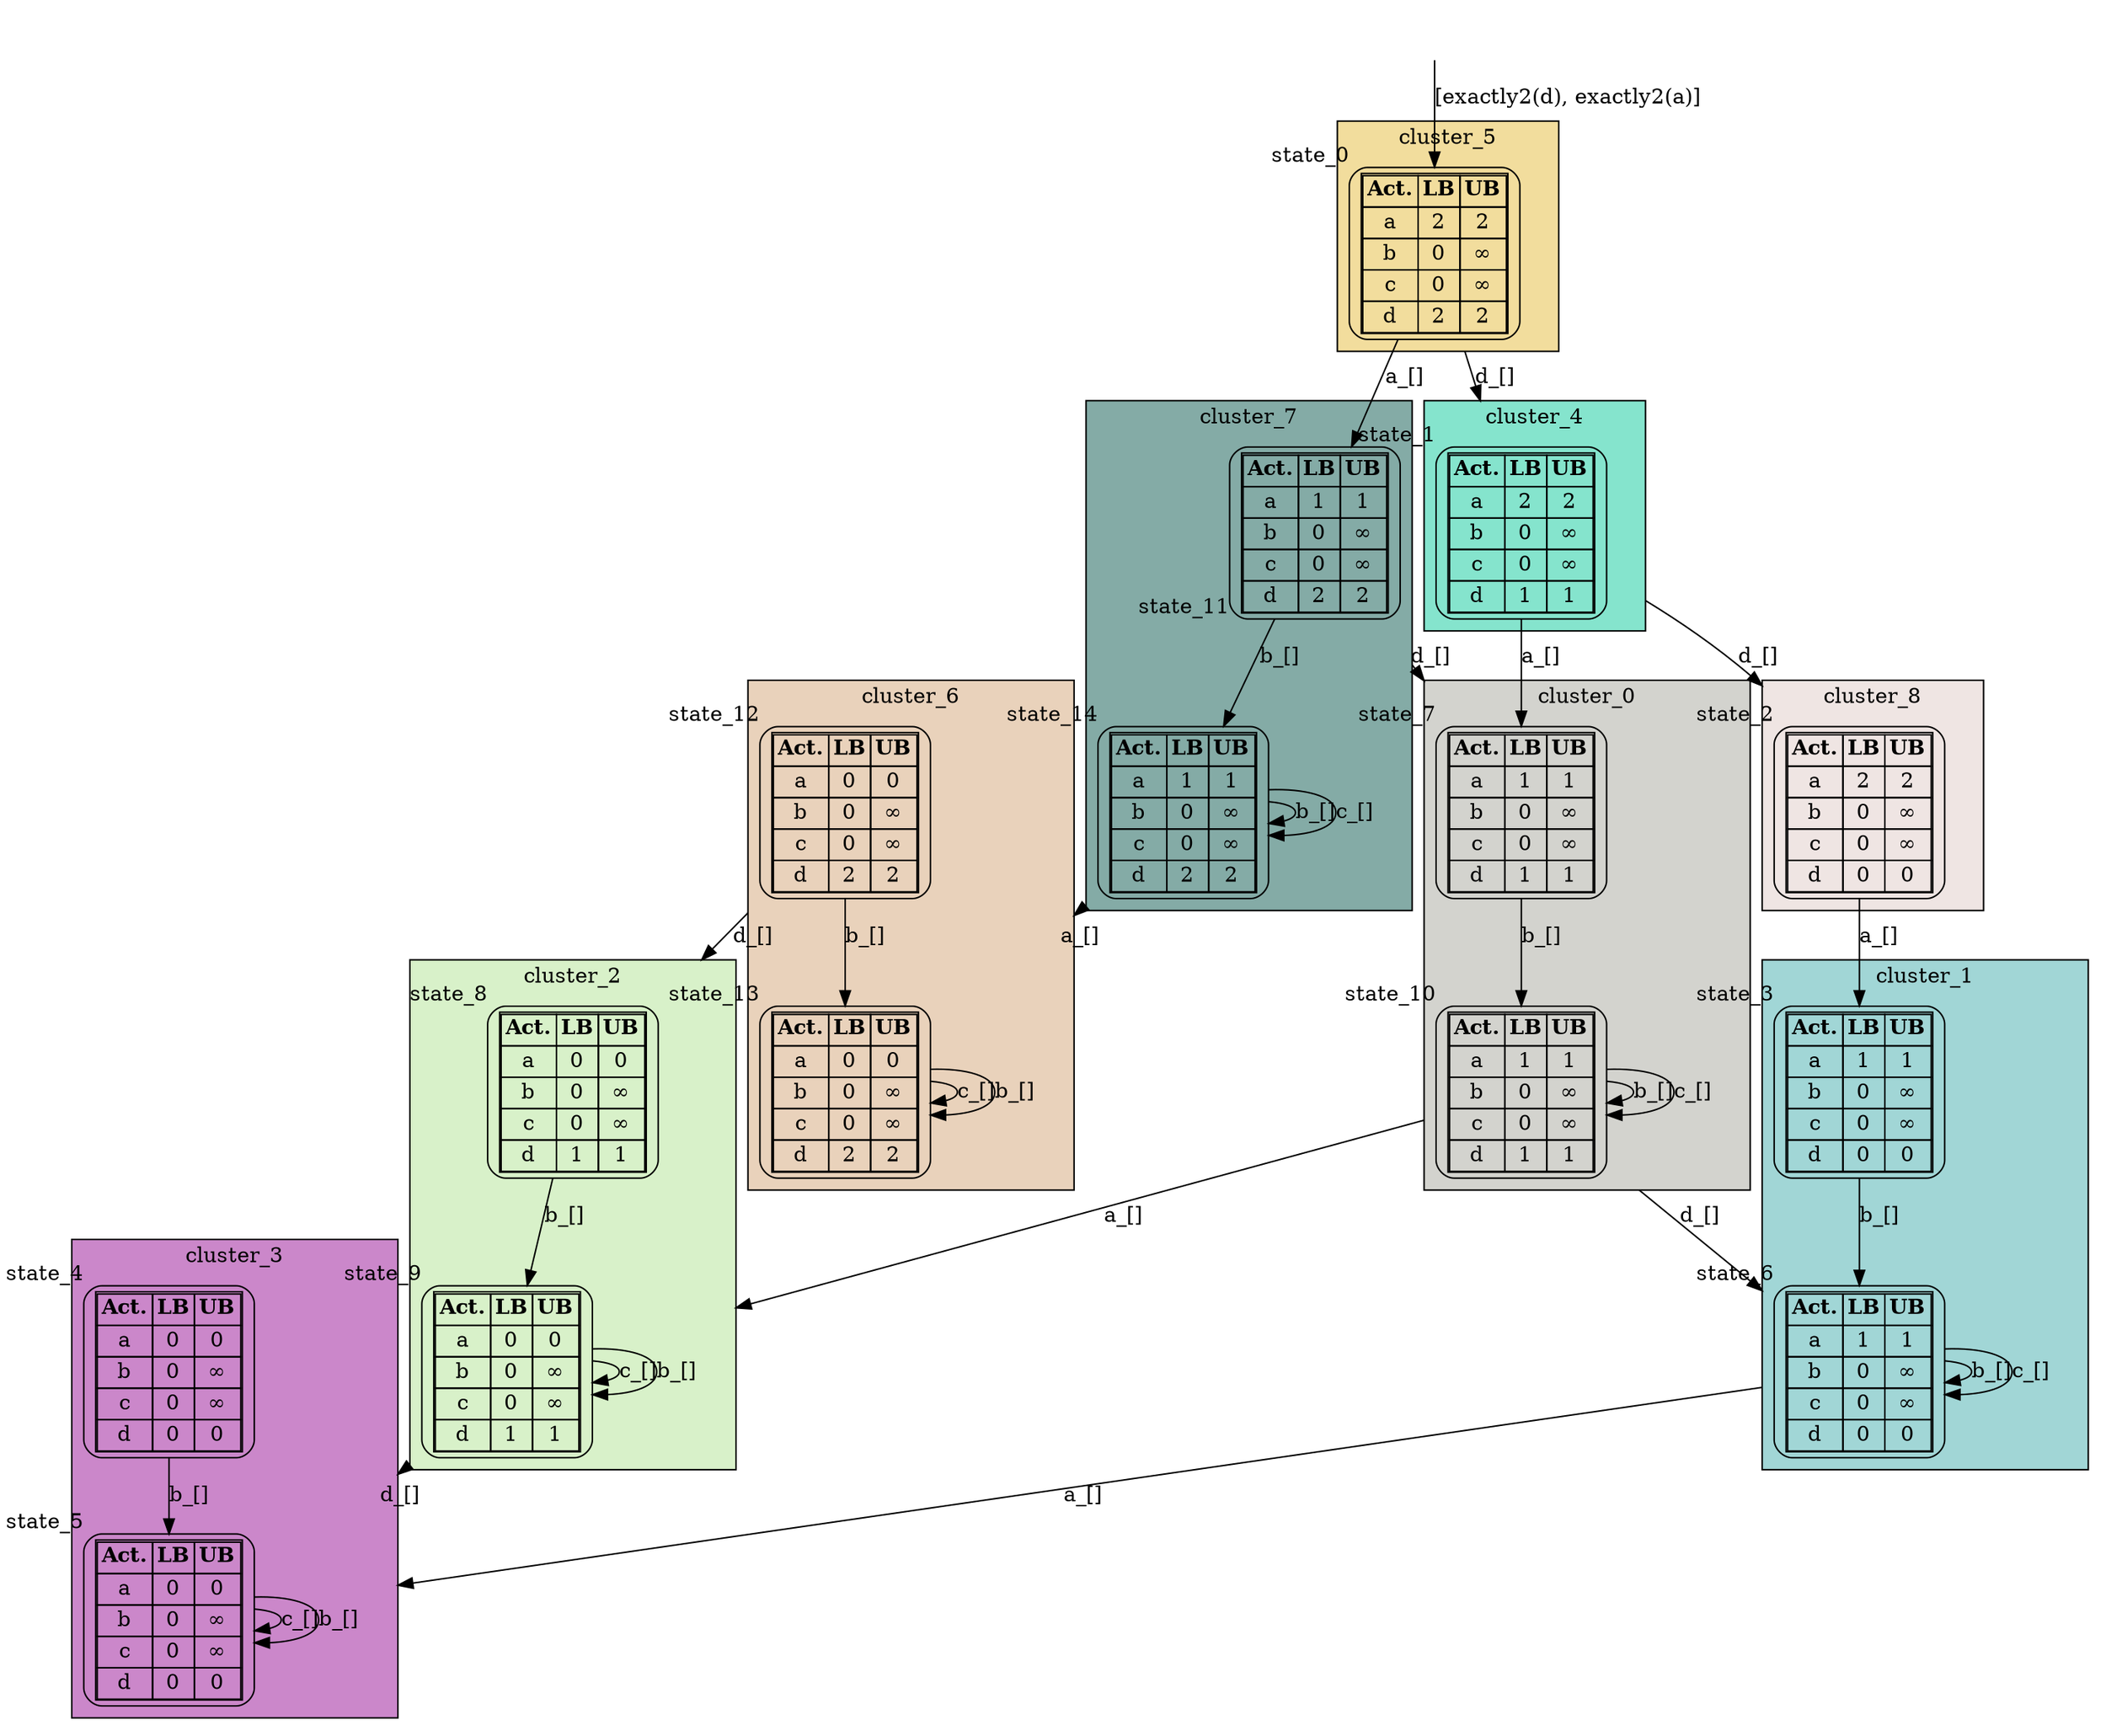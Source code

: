 digraph G {graph [compound=true] 
State_10    [shape=box,style=rounded,xlabel=state_10 ,label=<<TABLE BORDER="1" CELLBORDER="1" CELLSPACING="0">
<TR><TD><B>Act.</B></TD><TD><B>LB</B></TD><TD><B>UB</B></TD></TR>
<TR><TD>a</TD><TD>1</TD><TD>1</TD></TR>
<TR><TD>b</TD><TD>0</TD><TD>&infin;</TD></TR>
<TR><TD>c</TD><TD>0</TD><TD>&infin;</TD></TR>
<TR><TD>d</TD><TD>1</TD><TD>1</TD></TR>
</TABLE>>];
State_6    [shape=box,style=rounded,xlabel=state_6 ,label=<<TABLE BORDER="1" CELLBORDER="1" CELLSPACING="0">
<TR><TD><B>Act.</B></TD><TD><B>LB</B></TD><TD><B>UB</B></TD></TR>
<TR><TD>a</TD><TD>1</TD><TD>1</TD></TR>
<TR><TD>b</TD><TD>0</TD><TD>&infin;</TD></TR>
<TR><TD>c</TD><TD>0</TD><TD>&infin;</TD></TR>
<TR><TD>d</TD><TD>0</TD><TD>0</TD></TR>
</TABLE>>];
State_8    [shape=box,style=rounded,xlabel=state_8 ,label=<<TABLE BORDER="1" CELLBORDER="1" CELLSPACING="0">
<TR><TD><B>Act.</B></TD><TD><B>LB</B></TD><TD><B>UB</B></TD></TR>
<TR><TD>a</TD><TD>0</TD><TD>0</TD></TR>
<TR><TD>b</TD><TD>0</TD><TD>&infin;</TD></TR>
<TR><TD>c</TD><TD>0</TD><TD>&infin;</TD></TR>
<TR><TD>d</TD><TD>1</TD><TD>1</TD></TR>
</TABLE>>];
State_5    [shape=box,style=rounded,xlabel=state_5 ,label=<<TABLE BORDER="1" CELLBORDER="1" CELLSPACING="0">
<TR><TD><B>Act.</B></TD><TD><B>LB</B></TD><TD><B>UB</B></TD></TR>
<TR><TD>a</TD><TD>0</TD><TD>0</TD></TR>
<TR><TD>b</TD><TD>0</TD><TD>&infin;</TD></TR>
<TR><TD>c</TD><TD>0</TD><TD>&infin;</TD></TR>
<TR><TD>d</TD><TD>0</TD><TD>0</TD></TR>
</TABLE>>];
State_7    [shape=box,style=rounded,xlabel=state_7 ,label=<<TABLE BORDER="1" CELLBORDER="1" CELLSPACING="0">
<TR><TD><B>Act.</B></TD><TD><B>LB</B></TD><TD><B>UB</B></TD></TR>
<TR><TD>a</TD><TD>1</TD><TD>1</TD></TR>
<TR><TD>b</TD><TD>0</TD><TD>&infin;</TD></TR>
<TR><TD>c</TD><TD>0</TD><TD>&infin;</TD></TR>
<TR><TD>d</TD><TD>1</TD><TD>1</TD></TR>
</TABLE>>];
State_1    [shape=box,style=rounded,xlabel=state_1 ,label=<<TABLE BORDER="1" CELLBORDER="1" CELLSPACING="0">
<TR><TD><B>Act.</B></TD><TD><B>LB</B></TD><TD><B>UB</B></TD></TR>
<TR><TD>a</TD><TD>2</TD><TD>2</TD></TR>
<TR><TD>b</TD><TD>0</TD><TD>&infin;</TD></TR>
<TR><TD>c</TD><TD>0</TD><TD>&infin;</TD></TR>
<TR><TD>d</TD><TD>1</TD><TD>1</TD></TR>
</TABLE>>];
State_3    [shape=box,style=rounded,xlabel=state_3 ,label=<<TABLE BORDER="1" CELLBORDER="1" CELLSPACING="0">
<TR><TD><B>Act.</B></TD><TD><B>LB</B></TD><TD><B>UB</B></TD></TR>
<TR><TD>a</TD><TD>1</TD><TD>1</TD></TR>
<TR><TD>b</TD><TD>0</TD><TD>&infin;</TD></TR>
<TR><TD>c</TD><TD>0</TD><TD>&infin;</TD></TR>
<TR><TD>d</TD><TD>0</TD><TD>0</TD></TR>
</TABLE>>];
State_4    [shape=box,style=rounded,xlabel=state_4 ,label=<<TABLE BORDER="1" CELLBORDER="1" CELLSPACING="0">
<TR><TD><B>Act.</B></TD><TD><B>LB</B></TD><TD><B>UB</B></TD></TR>
<TR><TD>a</TD><TD>0</TD><TD>0</TD></TR>
<TR><TD>b</TD><TD>0</TD><TD>&infin;</TD></TR>
<TR><TD>c</TD><TD>0</TD><TD>&infin;</TD></TR>
<TR><TD>d</TD><TD>0</TD><TD>0</TD></TR>
</TABLE>>];
initial [shape=plaintext,label=""];
  initial -> State_0 [label="[exactly2(d), exactly2(a)]"];
State_0    [shape=box,style=rounded,xlabel=state_0 ,label=<<TABLE BORDER="1" CELLBORDER="1" CELLSPACING="0">
<TR><TD><B>Act.</B></TD><TD><B>LB</B></TD><TD><B>UB</B></TD></TR>
<TR><TD>a</TD><TD>2</TD><TD>2</TD></TR>
<TR><TD>b</TD><TD>0</TD><TD>&infin;</TD></TR>
<TR><TD>c</TD><TD>0</TD><TD>&infin;</TD></TR>
<TR><TD>d</TD><TD>2</TD><TD>2</TD></TR>
</TABLE>>];
State_12    [shape=box,style=rounded,xlabel=state_12 ,label=<<TABLE BORDER="1" CELLBORDER="1" CELLSPACING="0">
<TR><TD><B>Act.</B></TD><TD><B>LB</B></TD><TD><B>UB</B></TD></TR>
<TR><TD>a</TD><TD>0</TD><TD>0</TD></TR>
<TR><TD>b</TD><TD>0</TD><TD>&infin;</TD></TR>
<TR><TD>c</TD><TD>0</TD><TD>&infin;</TD></TR>
<TR><TD>d</TD><TD>2</TD><TD>2</TD></TR>
</TABLE>>];
State_9    [shape=box,style=rounded,xlabel=state_9 ,label=<<TABLE BORDER="1" CELLBORDER="1" CELLSPACING="0">
<TR><TD><B>Act.</B></TD><TD><B>LB</B></TD><TD><B>UB</B></TD></TR>
<TR><TD>a</TD><TD>0</TD><TD>0</TD></TR>
<TR><TD>b</TD><TD>0</TD><TD>&infin;</TD></TR>
<TR><TD>c</TD><TD>0</TD><TD>&infin;</TD></TR>
<TR><TD>d</TD><TD>1</TD><TD>1</TD></TR>
</TABLE>>];
State_11    [shape=box,style=rounded,xlabel=state_11 ,label=<<TABLE BORDER="1" CELLBORDER="1" CELLSPACING="0">
<TR><TD><B>Act.</B></TD><TD><B>LB</B></TD><TD><B>UB</B></TD></TR>
<TR><TD>a</TD><TD>1</TD><TD>1</TD></TR>
<TR><TD>b</TD><TD>0</TD><TD>&infin;</TD></TR>
<TR><TD>c</TD><TD>0</TD><TD>&infin;</TD></TR>
<TR><TD>d</TD><TD>2</TD><TD>2</TD></TR>
</TABLE>>];
State_14    [shape=box,style=rounded,xlabel=state_14 ,label=<<TABLE BORDER="1" CELLBORDER="1" CELLSPACING="0">
<TR><TD><B>Act.</B></TD><TD><B>LB</B></TD><TD><B>UB</B></TD></TR>
<TR><TD>a</TD><TD>1</TD><TD>1</TD></TR>
<TR><TD>b</TD><TD>0</TD><TD>&infin;</TD></TR>
<TR><TD>c</TD><TD>0</TD><TD>&infin;</TD></TR>
<TR><TD>d</TD><TD>2</TD><TD>2</TD></TR>
</TABLE>>];
State_13    [shape=box,style=rounded,xlabel=state_13 ,label=<<TABLE BORDER="1" CELLBORDER="1" CELLSPACING="0">
<TR><TD><B>Act.</B></TD><TD><B>LB</B></TD><TD><B>UB</B></TD></TR>
<TR><TD>a</TD><TD>0</TD><TD>0</TD></TR>
<TR><TD>b</TD><TD>0</TD><TD>&infin;</TD></TR>
<TR><TD>c</TD><TD>0</TD><TD>&infin;</TD></TR>
<TR><TD>d</TD><TD>2</TD><TD>2</TD></TR>
</TABLE>>];
State_2    [shape=box,style=rounded,xlabel=state_2 ,label=<<TABLE BORDER="1" CELLBORDER="1" CELLSPACING="0">
<TR><TD><B>Act.</B></TD><TD><B>LB</B></TD><TD><B>UB</B></TD></TR>
<TR><TD>a</TD><TD>2</TD><TD>2</TD></TR>
<TR><TD>b</TD><TD>0</TD><TD>&infin;</TD></TR>
<TR><TD>c</TD><TD>0</TD><TD>&infin;</TD></TR>
<TR><TD>d</TD><TD>0</TD><TD>0</TD></TR>
</TABLE>>];
subgraph cluster_0 {
label= cluster_0;
style=filled;
fillcolor="#a8a89d80";
State_10 -> State_10[label= "b_[]"]
State_7 -> State_10[label= "b_[]"]
State_10 -> State_10[label= "c_[]"]
State_7 -> State_7[style=invis]
}
subgraph cluster_1 {
label= cluster_1;
style=filled;
fillcolor="#45aeae80";
State_3 -> State_6[label= "b_[]"]
State_6 -> State_6[label= "b_[]"]
State_6 -> State_6[label= "c_[]"]
State_3 -> State_3[style=invis]
}
subgraph cluster_2 {
label= cluster_2;
style=filled;
fillcolor="#b2e39480";
State_8 -> State_9[label= "b_[]"]
State_9 -> State_9[label= "c_[]"]
State_9 -> State_9[label= "b_[]"]
}
subgraph cluster_3 {
label= cluster_3;
style=filled;
fillcolor="#97109580";
State_5 -> State_5[label= "c_[]"]
State_5 -> State_5[label= "b_[]"]
State_4 -> State_5[label= "b_[]"]
State_4 -> State_4[style=invis]
}
subgraph cluster_4 {
label= cluster_4;
style=filled;
fillcolor="#0cca9c80";
State_1 -> State_1[style=invis]
}
subgraph cluster_5 {
label= cluster_5;
style=filled;
fillcolor="#e5bc3c80";
State_0 -> State_0[style=invis]
}
subgraph cluster_6 {
label= cluster_6;
style=filled;
fillcolor="#d3a57980";
State_12 -> State_13[label= "b_[]"]
State_13 -> State_13[label= "c_[]"]
State_13 -> State_13[label= "b_[]"]
}
subgraph cluster_7 {
label= cluster_7;
style=filled;
fillcolor="#0b584f80";
State_11 -> State_14[label= "b_[]"]
State_14 -> State_14[label= "b_[]"]
State_14 -> State_14[label= "c_[]"]
}
subgraph cluster_8 {
label= cluster_8;
style=filled;
fillcolor="#e0ccc880";
State_2 -> State_2[style=invis]
}
State_1 -> State_7[label= "a_[]"]
State_2 -> State_3[label= "a_[]"]
State_0 -> State_11[label= "a_[]"]
State_12 -> State_8[ltail=cluster_6, lhead=cluster_2, label= "d_[]"]
State_10 -> State_6[ltail=cluster_0, lhead=cluster_1, label= "d_[]"]
State_0 -> State_1[ltail=cluster_5, lhead=cluster_4, label= "d_[]"]
State_14 -> State_13[ltail=cluster_7, lhead=cluster_6, label= "a_[]"]
State_10 -> State_9[ltail=cluster_0, lhead=cluster_2, label= "a_[]"]
State_6 -> State_5[ltail=cluster_1, lhead=cluster_3, label= "a_[]"]
State_1 -> State_2[ltail=cluster_4, lhead=cluster_8, label= "d_[]"]
State_11 -> State_7[ltail=cluster_7, lhead=cluster_0, label= "d_[]"]
State_9 -> State_5[ltail=cluster_2, lhead=cluster_3, label= "d_[]"]
}
